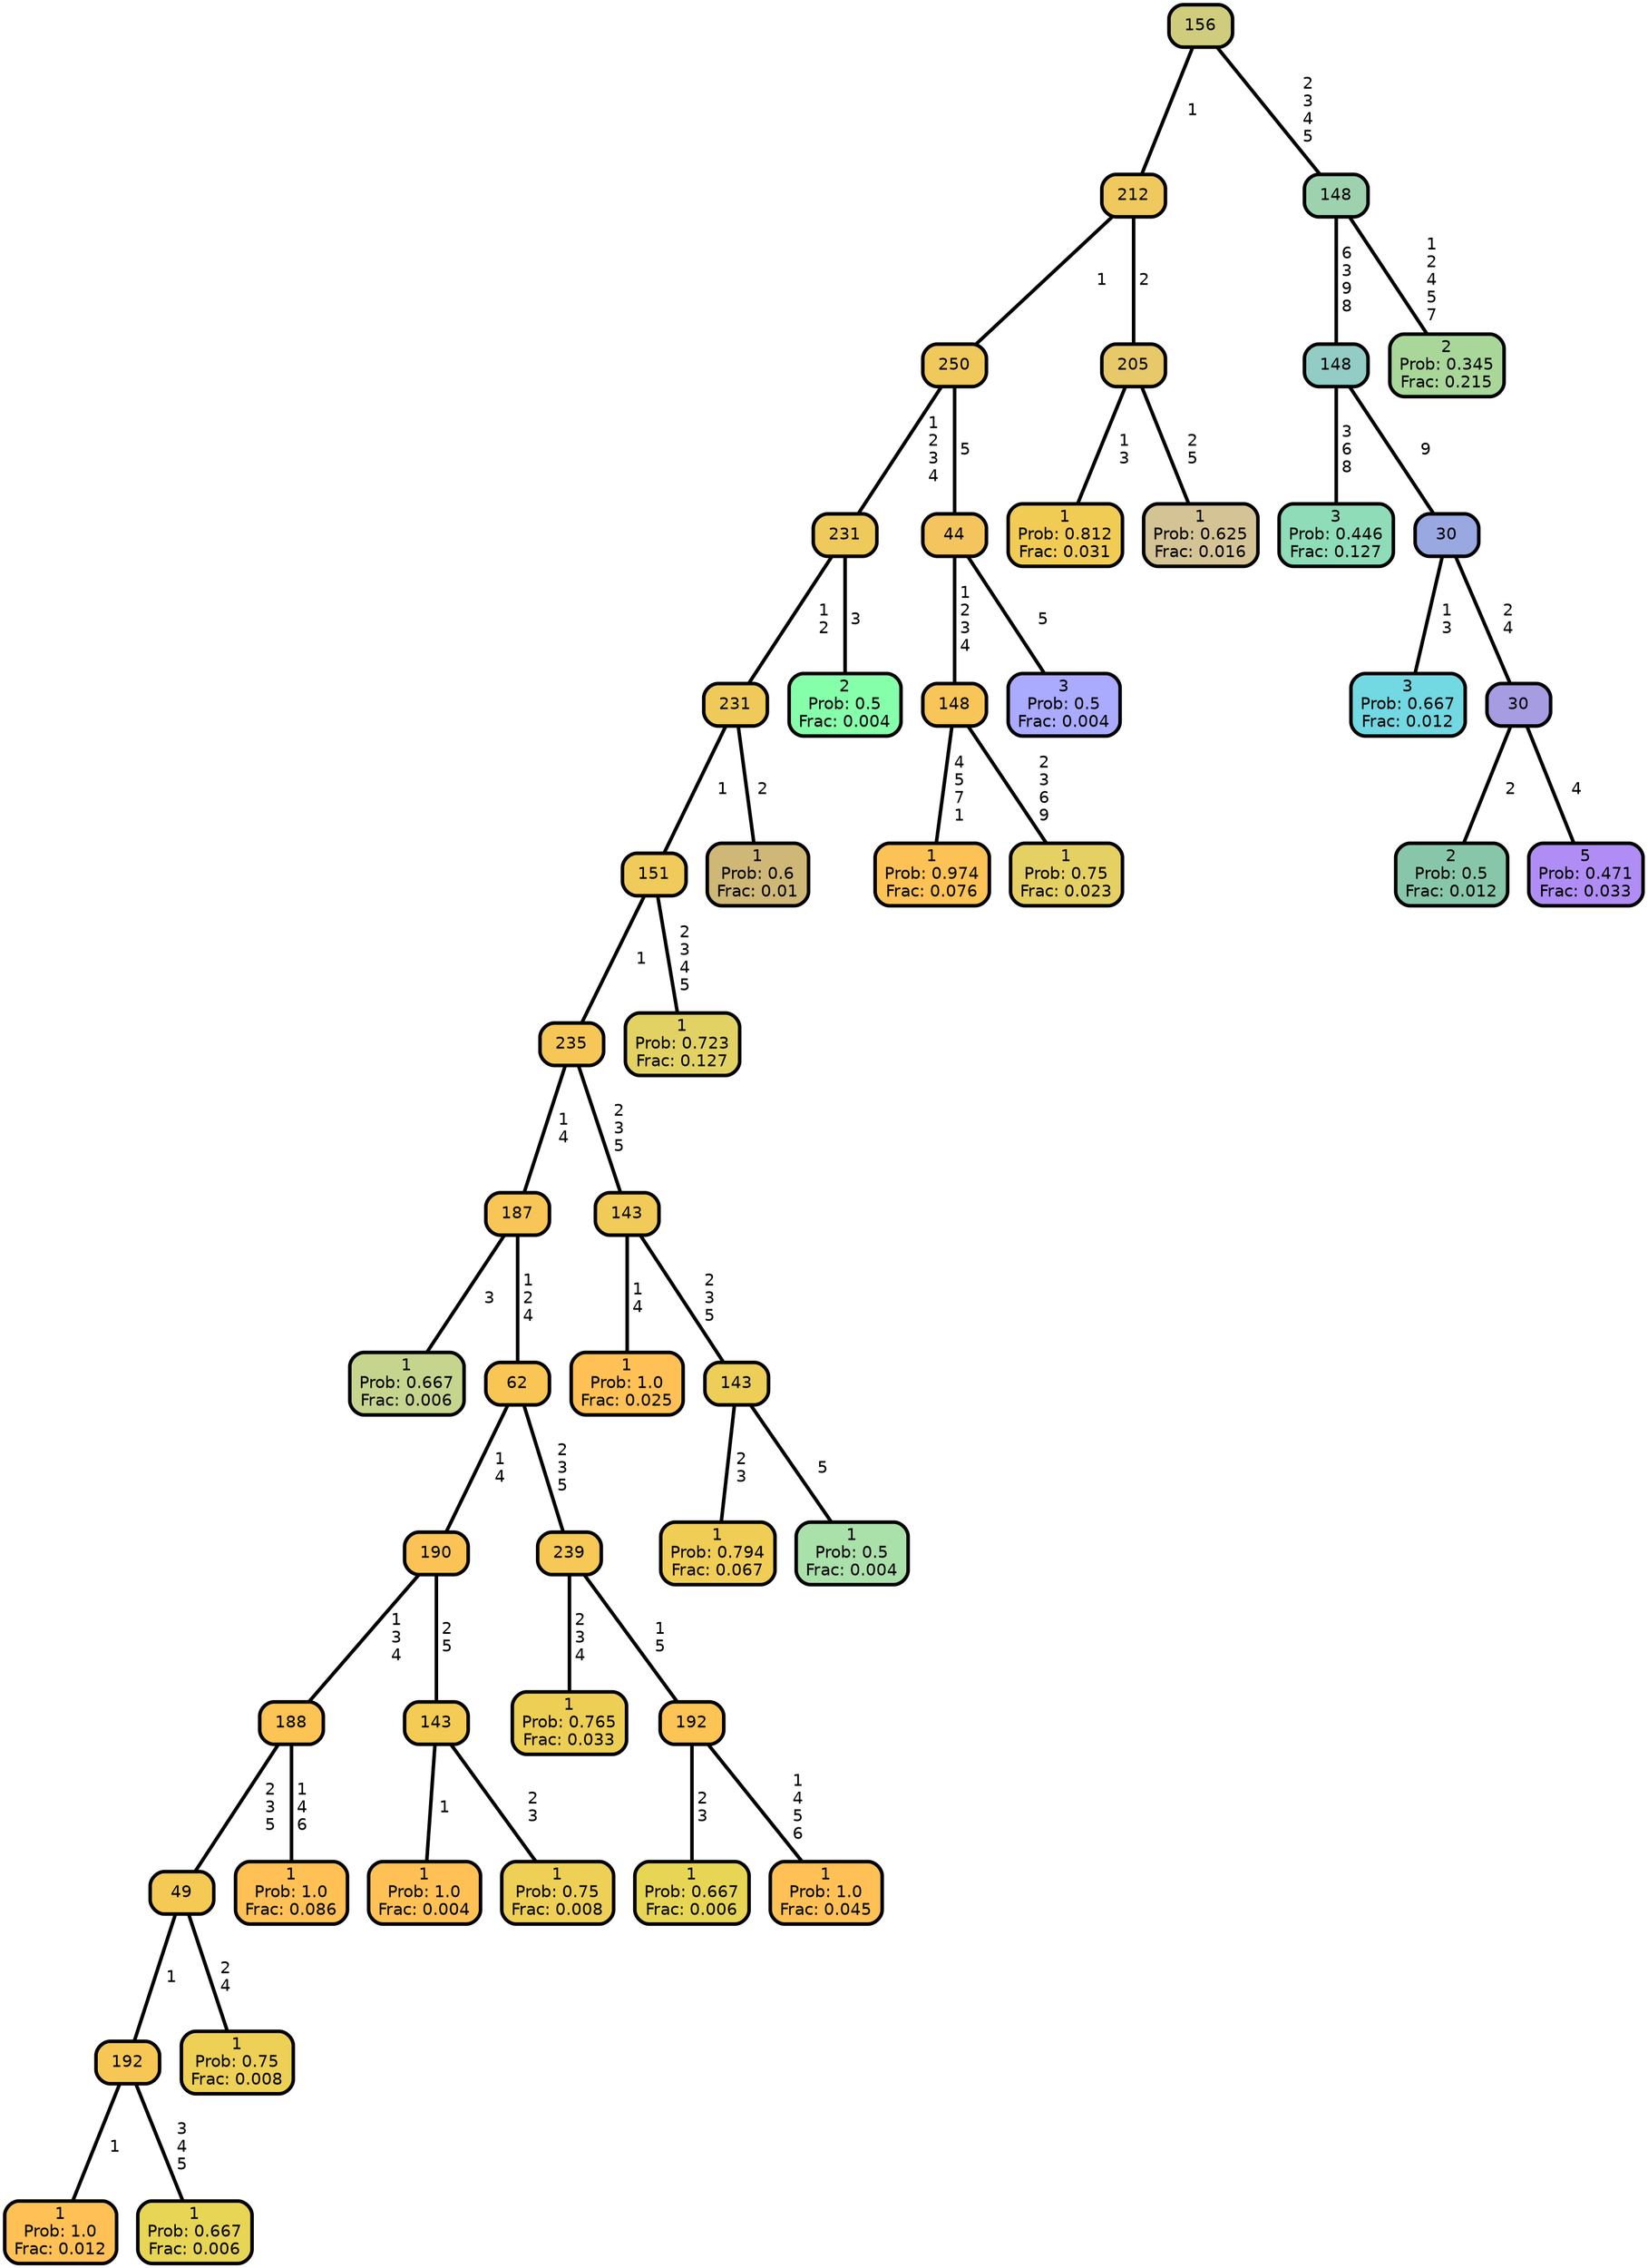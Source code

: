 graph Tree {
node [shape=box, style="filled, rounded",color="black",penwidth="3",fontcolor="black",                 fontname=helvetica] ;
graph [ranksep="0 equally", splines=straight,                 bgcolor=transparent, dpi=200] ;
edge [fontname=helvetica, color=black] ;
0 [label="1
Prob: 0.667
Frac: 0.006", fillcolor="#c6d58d"] ;
1 [label="187", fillcolor="#f8c656"] ;
2 [label="1
Prob: 1.0
Frac: 0.012", fillcolor="#ffc155"] ;
3 [label="192", fillcolor="#f7c755"] ;
4 [label="1
Prob: 0.667
Frac: 0.006", fillcolor="#e7d555"] ;
5 [label="49", fillcolor="#f4ca55"] ;
6 [label="1
Prob: 0.75
Frac: 0.008", fillcolor="#edd055"] ;
7 [label="188", fillcolor="#fcc355"] ;
8 [label="1
Prob: 1.0
Frac: 0.086", fillcolor="#ffc155"] ;
9 [label="190", fillcolor="#fbc355"] ;
10 [label="1
Prob: 1.0
Frac: 0.004", fillcolor="#ffc155"] ;
11 [label="143", fillcolor="#f3cb55"] ;
12 [label="1
Prob: 0.75
Frac: 0.008", fillcolor="#edd055"] ;
13 [label="62", fillcolor="#f9c555"] ;
14 [label="1
Prob: 0.765
Frac: 0.033", fillcolor="#eecf55"] ;
15 [label="239", fillcolor="#f6c855"] ;
16 [label="1
Prob: 0.667
Frac: 0.006", fillcolor="#e7d555"] ;
17 [label="192", fillcolor="#fcc355"] ;
18 [label="1
Prob: 1.0
Frac: 0.045", fillcolor="#ffc155"] ;
19 [label="235", fillcolor="#f6c757"] ;
20 [label="1
Prob: 1.0
Frac: 0.025", fillcolor="#ffc155"] ;
21 [label="143", fillcolor="#f1cb58"] ;
22 [label="1
Prob: 0.794
Frac: 0.067", fillcolor="#f0cd55"] ;
23 [label="143", fillcolor="#ecce59"] ;
24 [label="1
Prob: 0.5
Frac: 0.004", fillcolor="#aae0aa"] ;
25 [label="151", fillcolor="#f0ca5b"] ;
26 [label="1
Prob: 0.723
Frac: 0.127", fillcolor="#e2d264"] ;
27 [label="231", fillcolor="#efca5b"] ;
28 [label="1
Prob: 0.6
Frac: 0.01", fillcolor="#cfb777"] ;
29 [label="231", fillcolor="#eeca5c"] ;
30 [label="2
Prob: 0.5
Frac: 0.004", fillcolor="#86ffaa"] ;
31 [label="250", fillcolor="#efc95c"] ;
32 [label="1
Prob: 0.974
Frac: 0.076", fillcolor="#fdc255"] ;
33 [label="148", fillcolor="#f7c558"] ;
34 [label="1
Prob: 0.75
Frac: 0.023", fillcolor="#e5d063"] ;
35 [label="44", fillcolor="#f4c45e"] ;
36 [label="3
Prob: 0.5
Frac: 0.004", fillcolor="#aaaaff"] ;
37 [label="212", fillcolor="#efc95d"] ;
38 [label="1
Prob: 0.812
Frac: 0.031", fillcolor="#f1cc55"] ;
39 [label="205", fillcolor="#e7c96a"] ;
40 [label="1
Prob: 0.625
Frac: 0.016", fillcolor="#d4c394"] ;
41 [label="156", fillcolor="#cfcc7d"] ;
42 [label="3
Prob: 0.446
Frac: 0.127", fillcolor="#8edcb8"] ;
43 [label="148", fillcolor="#92ccc5"] ;
44 [label="3
Prob: 0.667
Frac: 0.012", fillcolor="#72d8e2"] ;
45 [label="30", fillcolor="#9aa8e1"] ;
46 [label="2
Prob: 0.5
Frac: 0.012", fillcolor="#88c6aa"] ;
47 [label="30", fillcolor="#a59ce1"] ;
48 [label="5
Prob: 0.471
Frac: 0.033", fillcolor="#af8df5"] ;
49 [label="148", fillcolor="#9ed2ae"] ;
50 [label="2
Prob: 0.345
Frac: 0.215", fillcolor="#a9d79a"] ;
1 -- 0 [label=" 3",penwidth=3] ;
1 -- 13 [label=" 1\n 2\n 4",penwidth=3] ;
3 -- 2 [label=" 1",penwidth=3] ;
3 -- 4 [label=" 3\n 4\n 5",penwidth=3] ;
5 -- 3 [label=" 1",penwidth=3] ;
5 -- 6 [label=" 2\n 4",penwidth=3] ;
7 -- 5 [label=" 2\n 3\n 5",penwidth=3] ;
7 -- 8 [label=" 1\n 4\n 6",penwidth=3] ;
9 -- 7 [label=" 1\n 3\n 4",penwidth=3] ;
9 -- 11 [label=" 2\n 5",penwidth=3] ;
11 -- 10 [label=" 1",penwidth=3] ;
11 -- 12 [label=" 2\n 3",penwidth=3] ;
13 -- 9 [label=" 1\n 4",penwidth=3] ;
13 -- 15 [label=" 2\n 3\n 5",penwidth=3] ;
15 -- 14 [label=" 2\n 3\n 4",penwidth=3] ;
15 -- 17 [label=" 1\n 5",penwidth=3] ;
17 -- 16 [label=" 2\n 3",penwidth=3] ;
17 -- 18 [label=" 1\n 4\n 5\n 6",penwidth=3] ;
19 -- 1 [label=" 1\n 4",penwidth=3] ;
19 -- 21 [label=" 2\n 3\n 5",penwidth=3] ;
21 -- 20 [label=" 1\n 4",penwidth=3] ;
21 -- 23 [label=" 2\n 3\n 5",penwidth=3] ;
23 -- 22 [label=" 2\n 3",penwidth=3] ;
23 -- 24 [label=" 5",penwidth=3] ;
25 -- 19 [label=" 1",penwidth=3] ;
25 -- 26 [label=" 2\n 3\n 4\n 5",penwidth=3] ;
27 -- 25 [label=" 1",penwidth=3] ;
27 -- 28 [label=" 2",penwidth=3] ;
29 -- 27 [label=" 1\n 2",penwidth=3] ;
29 -- 30 [label=" 3",penwidth=3] ;
31 -- 29 [label=" 1\n 2\n 3\n 4",penwidth=3] ;
31 -- 35 [label=" 5",penwidth=3] ;
33 -- 32 [label=" 4\n 5\n 7\n 1",penwidth=3] ;
33 -- 34 [label=" 2\n 3\n 6\n 9",penwidth=3] ;
35 -- 33 [label=" 1\n 2\n 3\n 4",penwidth=3] ;
35 -- 36 [label=" 5",penwidth=3] ;
37 -- 31 [label=" 1",penwidth=3] ;
37 -- 39 [label=" 2",penwidth=3] ;
39 -- 38 [label=" 1\n 3",penwidth=3] ;
39 -- 40 [label=" 2\n 5",penwidth=3] ;
41 -- 37 [label=" 1",penwidth=3] ;
41 -- 49 [label=" 2\n 3\n 4\n 5",penwidth=3] ;
43 -- 42 [label=" 3\n 6\n 8",penwidth=3] ;
43 -- 45 [label=" 9",penwidth=3] ;
45 -- 44 [label=" 1\n 3",penwidth=3] ;
45 -- 47 [label=" 2\n 4",penwidth=3] ;
47 -- 46 [label=" 2",penwidth=3] ;
47 -- 48 [label=" 4",penwidth=3] ;
49 -- 43 [label=" 6\n 3\n 9\n 8",penwidth=3] ;
49 -- 50 [label=" 1\n 2\n 4\n 5\n 7",penwidth=3] ;
{rank = same;}}